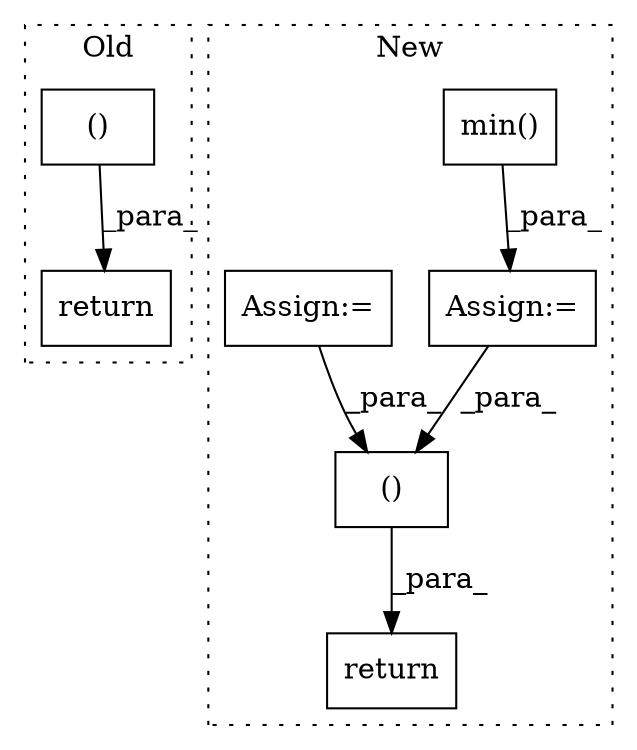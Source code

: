 digraph G {
subgraph cluster0 {
1 [label="return" a="93" s="7406" l="7" shape="box"];
6 [label="()" a="54" s="7418" l="21" shape="box"];
label = "Old";
style="dotted";
}
subgraph cluster1 {
2 [label="min()" a="75" s="8350,8375" l="7,9" shape="box"];
3 [label="Assign:=" a="68" s="8324" l="3" shape="box"];
4 [label="return" a="93" s="8712" l="7" shape="box"];
5 [label="Assign:=" a="68" s="8548" l="3" shape="box"];
7 [label="()" a="54" s="8724" l="33" shape="box"];
label = "New";
style="dotted";
}
2 -> 3 [label="_para_"];
3 -> 7 [label="_para_"];
5 -> 7 [label="_para_"];
6 -> 1 [label="_para_"];
7 -> 4 [label="_para_"];
}